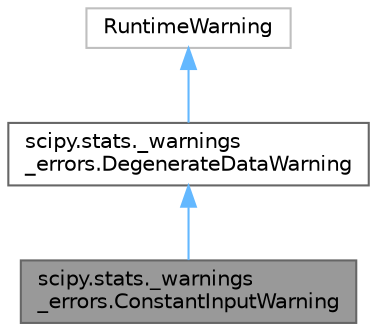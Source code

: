 digraph "scipy.stats._warnings_errors.ConstantInputWarning"
{
 // LATEX_PDF_SIZE
  bgcolor="transparent";
  edge [fontname=Helvetica,fontsize=10,labelfontname=Helvetica,labelfontsize=10];
  node [fontname=Helvetica,fontsize=10,shape=box,height=0.2,width=0.4];
  Node1 [id="Node000001",label="scipy.stats._warnings\l_errors.ConstantInputWarning",height=0.2,width=0.4,color="gray40", fillcolor="grey60", style="filled", fontcolor="black",tooltip=" "];
  Node2 -> Node1 [id="edge1_Node000001_Node000002",dir="back",color="steelblue1",style="solid",tooltip=" "];
  Node2 [id="Node000002",label="scipy.stats._warnings\l_errors.DegenerateDataWarning",height=0.2,width=0.4,color="gray40", fillcolor="white", style="filled",URL="$d1/d0e/classscipy_1_1stats_1_1__warnings__errors_1_1DegenerateDataWarning.html",tooltip=" "];
  Node3 -> Node2 [id="edge2_Node000002_Node000003",dir="back",color="steelblue1",style="solid",tooltip=" "];
  Node3 [id="Node000003",label="RuntimeWarning",height=0.2,width=0.4,color="grey75", fillcolor="white", style="filled",URL="$d5/d23/classRuntimeWarning.html",tooltip=" "];
}
